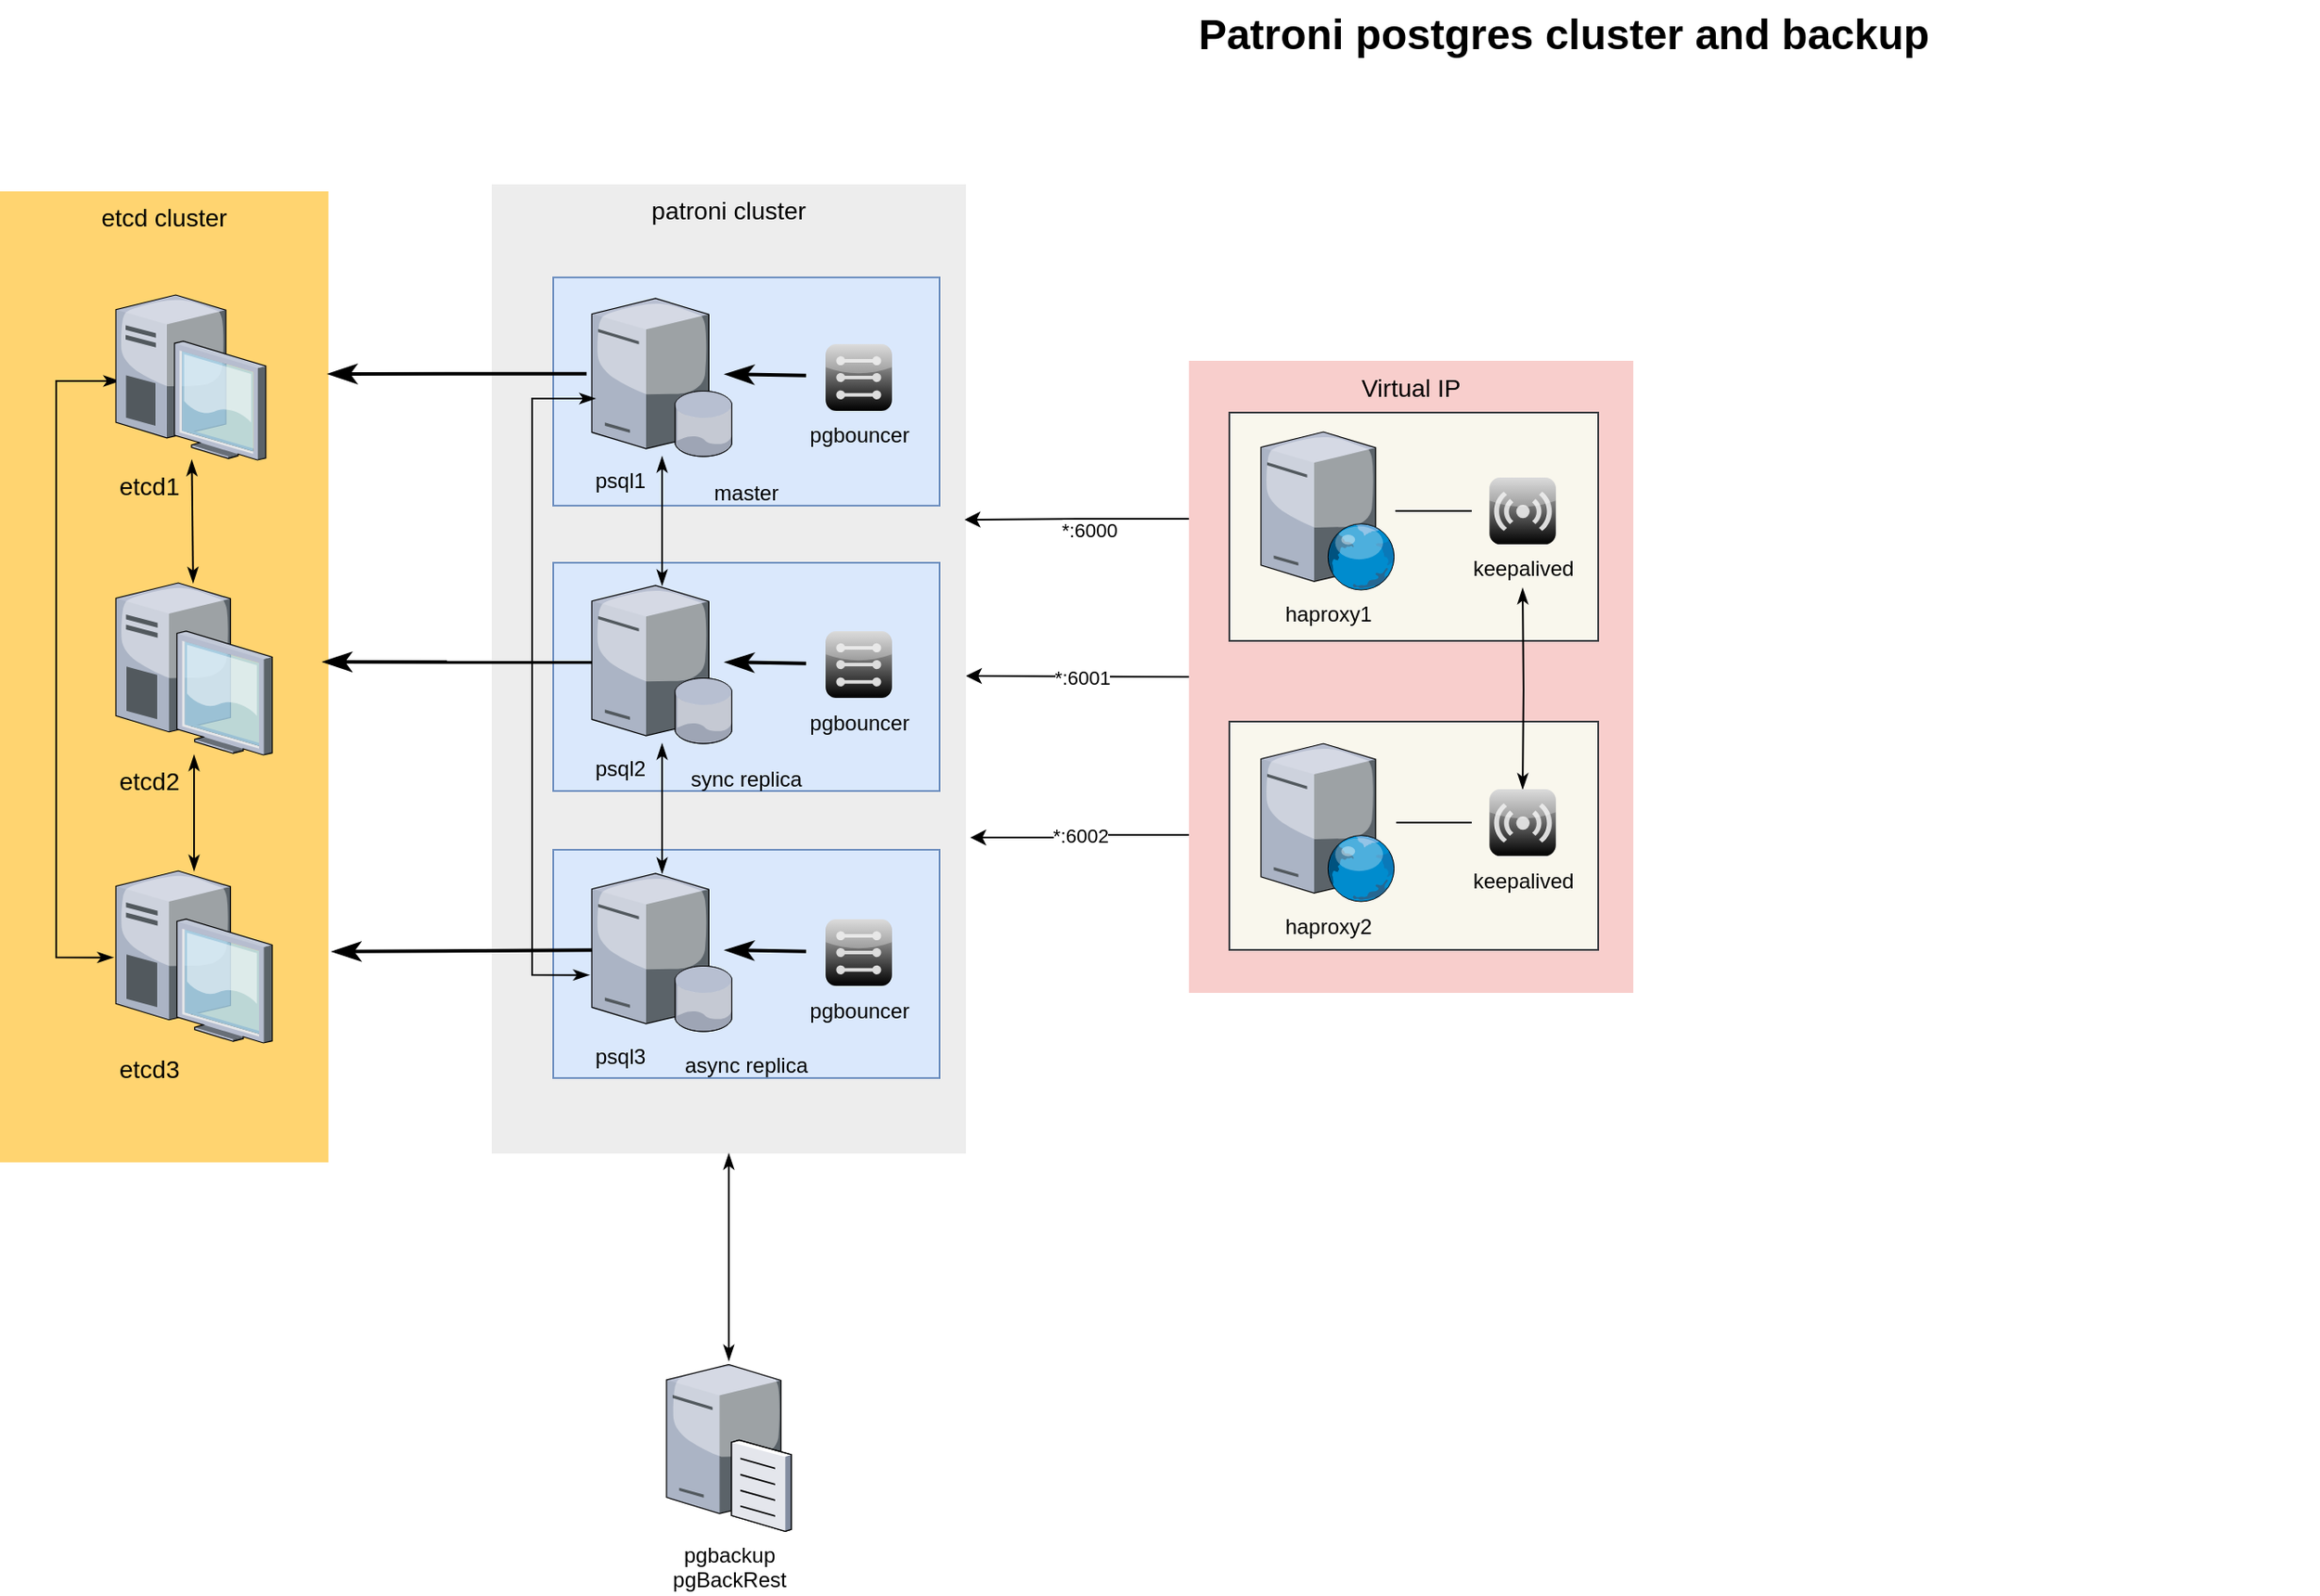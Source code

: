 <mxfile version="26.1.1">
  <diagram name="Page-1" id="e3a06f82-3646-2815-327d-82caf3d4e204">
    <mxGraphModel dx="1323" dy="700" grid="1" gridSize="10" guides="1" tooltips="1" connect="1" arrows="1" fold="1" page="1" pageScale="1.5" pageWidth="827" pageHeight="1169" background="none" math="0" shadow="0">
      <root>
        <mxCell id="0" style=";html=1;" />
        <mxCell id="1" style=";html=1;" parent="0" />
        <mxCell id="6a7d8f32e03d9370-61" value="Virtual IP" style="whiteSpace=wrap;html=1;fillColor=#f8cecc;fontSize=14;strokeColor=none;verticalAlign=top;" parent="1" vertex="1">
          <mxGeometry x="717" y="235.5" width="253" height="360" as="geometry" />
        </mxCell>
        <mxCell id="OnugJWIFJ-SHljwlnt-U-41" value="" style="rounded=0;whiteSpace=wrap;html=1;fillColor=#f9f7ed;strokeColor=#36393d;" vertex="1" parent="1">
          <mxGeometry x="740" y="441" width="210" height="130" as="geometry" />
        </mxCell>
        <mxCell id="OnugJWIFJ-SHljwlnt-U-40" value="" style="rounded=0;whiteSpace=wrap;html=1;fillColor=#f9f7ed;strokeColor=#36393d;" vertex="1" parent="1">
          <mxGeometry x="740" y="265" width="210" height="130" as="geometry" />
        </mxCell>
        <mxCell id="6a7d8f32e03d9370-59" value="patroni cluster" style="whiteSpace=wrap;html=1;fillColor=#EDEDED;fontSize=14;strokeColor=none;verticalAlign=top;" parent="1" vertex="1">
          <mxGeometry x="320" y="135" width="270" height="552" as="geometry" />
        </mxCell>
        <mxCell id="OnugJWIFJ-SHljwlnt-U-21" value="&lt;div&gt;&lt;br&gt;&lt;/div&gt;&lt;div&gt;&lt;br&gt;&lt;/div&gt;&lt;div&gt;&lt;br&gt;&lt;/div&gt;&lt;div&gt;&lt;br&gt;&lt;/div&gt;&lt;div&gt;&lt;br&gt;&lt;/div&gt;&lt;div&gt;&lt;br&gt;&lt;/div&gt;&lt;div&gt;&lt;br&gt;&lt;/div&gt;&lt;div&gt;&lt;br&gt;&lt;/div&gt;async replica" style="rounded=0;whiteSpace=wrap;html=1;fillColor=#dae8fc;strokeColor=#6c8ebf;" vertex="1" parent="1">
          <mxGeometry x="355" y="514" width="220" height="130" as="geometry" />
        </mxCell>
        <mxCell id="OnugJWIFJ-SHljwlnt-U-20" value="&lt;div&gt;&lt;br&gt;&lt;/div&gt;&lt;div&gt;&lt;br&gt;&lt;/div&gt;&lt;div&gt;&lt;br&gt;&lt;/div&gt;&lt;div&gt;&lt;br&gt;&lt;/div&gt;&lt;div&gt;&lt;br&gt;&lt;/div&gt;&lt;div&gt;&lt;br&gt;&lt;/div&gt;&lt;div&gt;&lt;br&gt;&lt;/div&gt;&lt;div&gt;&lt;br&gt;&lt;/div&gt;sync replica" style="rounded=0;whiteSpace=wrap;html=1;fillColor=#dae8fc;strokeColor=#6c8ebf;" vertex="1" parent="1">
          <mxGeometry x="355" y="350.5" width="220" height="130" as="geometry" />
        </mxCell>
        <mxCell id="OnugJWIFJ-SHljwlnt-U-24" style="edgeStyle=orthogonalEdgeStyle;rounded=0;orthogonalLoop=1;jettySize=auto;html=1;exitX=0;exitY=0.5;exitDx=0;exitDy=0;" edge="1" parent="1" source="6a7d8f32e03d9370-61">
          <mxGeometry relative="1" as="geometry">
            <mxPoint x="590" y="415" as="targetPoint" />
          </mxGeometry>
        </mxCell>
        <mxCell id="OnugJWIFJ-SHljwlnt-U-36" value="*:6001" style="edgeLabel;html=1;align=center;verticalAlign=middle;resizable=0;points=[];" vertex="1" connectable="0" parent="OnugJWIFJ-SHljwlnt-U-24">
          <mxGeometry x="-0.037" relative="1" as="geometry">
            <mxPoint as="offset" />
          </mxGeometry>
        </mxCell>
        <mxCell id="6a7d8f32e03d9370-57" value="etcd cluster" style="whiteSpace=wrap;html=1;fillColor=#FFD470;gradientColor=none;fontSize=14;strokeColor=none;verticalAlign=top;" parent="1" vertex="1">
          <mxGeometry x="40" y="139" width="187" height="553" as="geometry" />
        </mxCell>
        <mxCell id="6a7d8f32e03d9370-34" style="edgeStyle=none;rounded=0;html=1;startSize=10;endSize=10;jettySize=auto;orthogonalLoop=1;fontSize=14;endArrow=none;endFill=0;strokeWidth=2;exitX=1.012;exitY=0.783;exitDx=0;exitDy=0;exitPerimeter=0;startArrow=classicThin;startFill=1;" parent="1" source="6a7d8f32e03d9370-57" edge="1">
          <mxGeometry relative="1" as="geometry">
            <mxPoint x="230" y="571" as="sourcePoint" />
            <mxPoint x="377" y="571.147" as="targetPoint" />
          </mxGeometry>
        </mxCell>
        <mxCell id="OnugJWIFJ-SHljwlnt-U-6" value="" style="edgeStyle=none;rounded=0;orthogonalLoop=1;jettySize=auto;html=1;endArrow=classicThin;startFill=1;startArrow=classicThin;endFill=1;" edge="1" parent="1" source="6a7d8f32e03d9370-3" target="6a7d8f32e03d9370-4">
          <mxGeometry relative="1" as="geometry" />
        </mxCell>
        <mxCell id="6a7d8f32e03d9370-3" value="etcd3&lt;div&gt;&lt;br&gt;&lt;/div&gt;" style="verticalLabelPosition=bottom;aspect=fixed;html=1;verticalAlign=top;strokeColor=none;shape=mxgraph.citrix.desktop;fillColor=#66B2FF;gradientColor=#0066CC;fontSize=14;align=left;" parent="1" vertex="1">
          <mxGeometry x="106.0" y="526" width="89" height="98" as="geometry" />
        </mxCell>
        <mxCell id="6a7d8f32e03d9370-33" style="edgeStyle=none;rounded=0;html=1;startSize=10;endSize=10;jettySize=auto;orthogonalLoop=1;fontSize=14;endArrow=none;endFill=0;strokeWidth=2;startArrow=classicThin;startFill=1;" parent="1" edge="1">
          <mxGeometry relative="1" as="geometry">
            <mxPoint x="224" y="407" as="sourcePoint" />
            <mxPoint x="377" y="407.147" as="targetPoint" />
          </mxGeometry>
        </mxCell>
        <mxCell id="6a7d8f32e03d9370-4" value="etcd2" style="verticalLabelPosition=bottom;aspect=fixed;html=1;verticalAlign=top;strokeColor=none;shape=mxgraph.citrix.desktop;fillColor=#66B2FF;gradientColor=#0066CC;fontSize=14;align=left;" parent="1" vertex="1">
          <mxGeometry x="106.0" y="362.0" width="89" height="98" as="geometry" />
        </mxCell>
        <mxCell id="OnugJWIFJ-SHljwlnt-U-5" value="" style="edgeStyle=none;rounded=0;orthogonalLoop=1;jettySize=auto;html=1;endArrow=classicThin;startFill=1;startArrow=classicThin;endFill=1;" edge="1" parent="1" source="6a7d8f32e03d9370-5" target="6a7d8f32e03d9370-4">
          <mxGeometry relative="1" as="geometry" />
        </mxCell>
        <mxCell id="OnugJWIFJ-SHljwlnt-U-8" style="edgeStyle=orthogonalEdgeStyle;rounded=0;orthogonalLoop=1;jettySize=auto;html=1;endArrow=classicThin;startFill=1;startArrow=classicThin;endFill=1;" edge="1" parent="1">
          <mxGeometry relative="1" as="geometry">
            <mxPoint x="104.556" y="575.333" as="targetPoint" />
            <mxPoint x="108" y="247" as="sourcePoint" />
            <Array as="points">
              <mxPoint x="72" y="247" />
              <mxPoint x="72" y="575" />
            </Array>
          </mxGeometry>
        </mxCell>
        <mxCell id="6a7d8f32e03d9370-41" style="edgeStyle=none;rounded=0;html=1;startSize=10;endSize=10;jettySize=auto;orthogonalLoop=1;fontSize=14;endArrow=none;endFill=0;strokeWidth=2;startArrow=classicThin;startFill=1;" parent="1" edge="1">
          <mxGeometry relative="1" as="geometry">
            <mxPoint x="453" y="571.126" as="sourcePoint" />
            <mxPoint x="499" y="571.883" as="targetPoint" />
          </mxGeometry>
        </mxCell>
        <mxCell id="6a7d8f32e03d9370-5" value="etcd1" style="verticalLabelPosition=bottom;aspect=fixed;html=1;verticalAlign=top;strokeColor=none;shape=mxgraph.citrix.desktop;fillColor=#66B2FF;gradientColor=#0066CC;fontSize=14;direction=east;align=left;" parent="1" vertex="1">
          <mxGeometry x="106" y="198" width="85.37" height="94" as="geometry" />
        </mxCell>
        <mxCell id="6a7d8f32e03d9370-42" style="edgeStyle=none;rounded=0;html=1;startSize=10;endSize=10;jettySize=auto;orthogonalLoop=1;fontSize=14;endArrow=none;endFill=0;strokeWidth=2;startArrow=classicThin;startFill=1;" parent="1" edge="1">
          <mxGeometry relative="1" as="geometry">
            <mxPoint x="453" y="407.126" as="sourcePoint" />
            <mxPoint x="499" y="407.883" as="targetPoint" />
          </mxGeometry>
        </mxCell>
        <mxCell id="6a7d8f32e03d9370-53" style="edgeStyle=none;rounded=0;html=1;startSize=10;endSize=10;jettySize=auto;orthogonalLoop=1;fontSize=14;endArrow=none;endFill=0;strokeWidth=2;" parent="1" source="6a7d8f32e03d9370-26" edge="1">
          <mxGeometry relative="1" as="geometry">
            <mxPoint x="1234.498" y="409" as="targetPoint" />
          </mxGeometry>
        </mxCell>
        <mxCell id="6a7d8f32e03d9370-54" style="edgeStyle=none;rounded=0;html=1;startSize=10;endSize=10;jettySize=auto;orthogonalLoop=1;fontSize=14;endArrow=none;endFill=0;strokeWidth=2;" parent="1" target="6a7d8f32e03d9370-28" edge="1">
          <mxGeometry relative="1" as="geometry">
            <mxPoint x="1251.19" y="508" as="sourcePoint" />
          </mxGeometry>
        </mxCell>
        <mxCell id="6a7d8f32e03d9370-55" style="edgeStyle=none;rounded=0;html=1;startSize=10;endSize=10;jettySize=auto;orthogonalLoop=1;fontSize=14;endArrow=none;endFill=0;strokeWidth=2;" parent="1" target="6a7d8f32e03d9370-27" edge="1">
          <mxGeometry relative="1" as="geometry">
            <mxPoint x="1267" y="529.619" as="sourcePoint" />
          </mxGeometry>
        </mxCell>
        <mxCell id="6a7d8f32e03d9370-62" value="Patroni postgres cluster and backup" style="text;strokeColor=none;fillColor=none;html=1;fontSize=24;fontStyle=1;verticalAlign=middle;align=center;" parent="1" vertex="1">
          <mxGeometry x="499" y="30" width="861" height="40" as="geometry" />
        </mxCell>
        <mxCell id="OnugJWIFJ-SHljwlnt-U-4" style="edgeStyle=orthogonalEdgeStyle;rounded=0;orthogonalLoop=1;jettySize=auto;html=1;exitX=0.5;exitY=1;exitDx=0;exitDy=0;" edge="1" parent="1" source="6a7d8f32e03d9370-57" target="6a7d8f32e03d9370-57">
          <mxGeometry relative="1" as="geometry" />
        </mxCell>
        <mxCell id="OnugJWIFJ-SHljwlnt-U-14" value="" style="edgeStyle=orthogonalEdgeStyle;rounded=0;orthogonalLoop=1;jettySize=auto;html=1;endArrow=classicThin;startFill=1;startArrow=classicThin;endFill=1;" edge="1" parent="1" source="OnugJWIFJ-SHljwlnt-U-10" target="OnugJWIFJ-SHljwlnt-U-11">
          <mxGeometry relative="1" as="geometry" />
        </mxCell>
        <mxCell id="OnugJWIFJ-SHljwlnt-U-10" value="psql2" style="verticalLabelPosition=bottom;sketch=0;aspect=fixed;html=1;verticalAlign=top;strokeColor=none;align=left;outlineConnect=0;shape=mxgraph.citrix.database_server;" vertex="1" parent="1">
          <mxGeometry x="377" y="363.5" width="80" height="90" as="geometry" />
        </mxCell>
        <mxCell id="OnugJWIFJ-SHljwlnt-U-11" value="psql3" style="verticalLabelPosition=bottom;sketch=0;aspect=fixed;html=1;verticalAlign=top;strokeColor=none;align=left;outlineConnect=0;shape=mxgraph.citrix.database_server;" vertex="1" parent="1">
          <mxGeometry x="377" y="527.5" width="80" height="90" as="geometry" />
        </mxCell>
        <mxCell id="OnugJWIFJ-SHljwlnt-U-15" value="pgbouncer" style="verticalLabelPosition=bottom;sketch=0;aspect=fixed;html=1;verticalAlign=top;strokeColor=none;align=center;outlineConnect=0;shape=mxgraph.citrix.role_cloudbridge;fillColor=#CCCCCC;gradientColor=#000000;gradientDirection=south;" vertex="1" parent="1">
          <mxGeometry x="510" y="389.5" width="38" height="38" as="geometry" />
        </mxCell>
        <mxCell id="OnugJWIFJ-SHljwlnt-U-16" value="pgbouncer" style="verticalLabelPosition=bottom;sketch=0;aspect=fixed;html=1;verticalAlign=top;strokeColor=none;align=center;outlineConnect=0;shape=mxgraph.citrix.role_cloudbridge;fillColor=#CCCCCC;gradientColor=#000000;gradientDirection=south;" vertex="1" parent="1">
          <mxGeometry x="510" y="553.5" width="38" height="38" as="geometry" />
        </mxCell>
        <mxCell id="OnugJWIFJ-SHljwlnt-U-19" value="&lt;div&gt;&lt;br&gt;&lt;/div&gt;&lt;div&gt;&lt;br&gt;&lt;/div&gt;&lt;div&gt;&lt;br&gt;&lt;/div&gt;&lt;div&gt;&lt;br&gt;&lt;/div&gt;&lt;div&gt;&lt;br&gt;&lt;/div&gt;&lt;div&gt;&lt;br&gt;&lt;/div&gt;&lt;div&gt;&lt;br&gt;&lt;/div&gt;&lt;div&gt;&lt;br&gt;&lt;/div&gt;master" style="rounded=0;whiteSpace=wrap;html=1;fillColor=#dae8fc;strokeColor=#6c8ebf;" vertex="1" parent="1">
          <mxGeometry x="355" y="188" width="220" height="130" as="geometry" />
        </mxCell>
        <mxCell id="OnugJWIFJ-SHljwlnt-U-12" value="pgbouncer" style="verticalLabelPosition=bottom;sketch=0;aspect=fixed;html=1;verticalAlign=top;strokeColor=none;align=center;outlineConnect=0;shape=mxgraph.citrix.role_cloudbridge;fillColor=#CCCCCC;gradientColor=#000000;gradientDirection=south;" vertex="1" parent="1">
          <mxGeometry x="510" y="226" width="38" height="38" as="geometry" />
        </mxCell>
        <mxCell id="OnugJWIFJ-SHljwlnt-U-9" value="psql1" style="verticalLabelPosition=bottom;sketch=0;aspect=fixed;html=1;verticalAlign=top;strokeColor=none;align=left;outlineConnect=0;shape=mxgraph.citrix.database_server;" vertex="1" parent="1">
          <mxGeometry x="377" y="200" width="80" height="90" as="geometry" />
        </mxCell>
        <mxCell id="6a7d8f32e03d9370-43" style="edgeStyle=none;rounded=0;html=1;startSize=10;endSize=10;jettySize=auto;orthogonalLoop=1;fontSize=14;endArrow=none;endFill=0;strokeWidth=2;startArrow=classicThin;startFill=1;" parent="1" edge="1">
          <mxGeometry relative="1" as="geometry">
            <mxPoint x="453" y="243.126" as="sourcePoint" />
            <mxPoint x="499" y="243.883" as="targetPoint" />
          </mxGeometry>
        </mxCell>
        <mxCell id="6a7d8f32e03d9370-32" style="edgeStyle=none;rounded=0;html=1;startSize=10;endSize=10;jettySize=auto;orthogonalLoop=1;fontSize=14;endArrow=none;endFill=0;strokeWidth=2;startArrow=classicThin;startFill=1;" parent="1" edge="1">
          <mxGeometry relative="1" as="geometry">
            <mxPoint x="227" y="243" as="sourcePoint" />
            <mxPoint x="374" y="242.857" as="targetPoint" />
          </mxGeometry>
        </mxCell>
        <mxCell id="OnugJWIFJ-SHljwlnt-U-17" style="edgeStyle=orthogonalEdgeStyle;rounded=0;orthogonalLoop=1;jettySize=auto;html=1;endArrow=classicThin;startFill=1;endFill=1;startArrow=classicThin;" edge="1" parent="1">
          <mxGeometry relative="1" as="geometry">
            <mxPoint x="375.556" y="585.333" as="targetPoint" />
            <mxPoint x="379" y="257" as="sourcePoint" />
            <Array as="points">
              <mxPoint x="343" y="257" />
              <mxPoint x="343" y="585" />
            </Array>
          </mxGeometry>
        </mxCell>
        <mxCell id="OnugJWIFJ-SHljwlnt-U-13" value="" style="edgeStyle=orthogonalEdgeStyle;rounded=0;orthogonalLoop=1;jettySize=auto;html=1;endArrow=classicThin;startFill=1;startArrow=classicThin;endFill=1;" edge="1" parent="1" source="OnugJWIFJ-SHljwlnt-U-9" target="OnugJWIFJ-SHljwlnt-U-10">
          <mxGeometry relative="1" as="geometry" />
        </mxCell>
        <mxCell id="OnugJWIFJ-SHljwlnt-U-23" style="edgeStyle=orthogonalEdgeStyle;rounded=0;orthogonalLoop=1;jettySize=auto;html=1;exitX=0;exitY=0.25;exitDx=0;exitDy=0;entryX=0.997;entryY=0.346;entryDx=0;entryDy=0;entryPerimeter=0;" edge="1" parent="1" source="6a7d8f32e03d9370-61" target="6a7d8f32e03d9370-59">
          <mxGeometry relative="1" as="geometry" />
        </mxCell>
        <mxCell id="OnugJWIFJ-SHljwlnt-U-35" value="*:6000" style="edgeLabel;html=1;align=center;verticalAlign=middle;resizable=0;points=[];" vertex="1" connectable="0" parent="OnugJWIFJ-SHljwlnt-U-23">
          <mxGeometry x="-0.102" y="6" relative="1" as="geometry">
            <mxPoint as="offset" />
          </mxGeometry>
        </mxCell>
        <mxCell id="OnugJWIFJ-SHljwlnt-U-25" style="edgeStyle=orthogonalEdgeStyle;rounded=0;orthogonalLoop=1;jettySize=auto;html=1;exitX=0;exitY=0.75;exitDx=0;exitDy=0;entryX=1.009;entryY=0.674;entryDx=0;entryDy=0;entryPerimeter=0;" edge="1" parent="1" source="6a7d8f32e03d9370-61" target="6a7d8f32e03d9370-59">
          <mxGeometry relative="1" as="geometry" />
        </mxCell>
        <mxCell id="OnugJWIFJ-SHljwlnt-U-37" value="*:6002" style="edgeLabel;html=1;align=center;verticalAlign=middle;resizable=0;points=[];" vertex="1" connectable="0" parent="OnugJWIFJ-SHljwlnt-U-25">
          <mxGeometry x="-0.012" relative="1" as="geometry">
            <mxPoint as="offset" />
          </mxGeometry>
        </mxCell>
        <mxCell id="OnugJWIFJ-SHljwlnt-U-32" value="" style="edgeStyle=orthogonalEdgeStyle;rounded=0;orthogonalLoop=1;jettySize=auto;html=1;endArrow=none;startFill=0;" edge="1" parent="1" source="OnugJWIFJ-SHljwlnt-U-29">
          <mxGeometry relative="1" as="geometry">
            <mxPoint x="878" y="321" as="targetPoint" />
          </mxGeometry>
        </mxCell>
        <mxCell id="OnugJWIFJ-SHljwlnt-U-29" value="haproxy1" style="verticalLabelPosition=bottom;sketch=0;aspect=fixed;html=1;verticalAlign=top;strokeColor=none;align=center;outlineConnect=0;shape=mxgraph.citrix.web_server;" vertex="1" parent="1">
          <mxGeometry x="758" y="276" width="76.5" height="90" as="geometry" />
        </mxCell>
        <mxCell id="OnugJWIFJ-SHljwlnt-U-30" value="haproxy2" style="verticalLabelPosition=bottom;sketch=0;aspect=fixed;html=1;verticalAlign=top;strokeColor=none;align=center;outlineConnect=0;shape=mxgraph.citrix.web_server;" vertex="1" parent="1">
          <mxGeometry x="758" y="453.5" width="76.5" height="90" as="geometry" />
        </mxCell>
        <mxCell id="OnugJWIFJ-SHljwlnt-U-39" value="" style="edgeStyle=orthogonalEdgeStyle;rounded=0;orthogonalLoop=1;jettySize=auto;html=1;startArrow=classicThin;startFill=1;endArrow=classicThin;endFill=1;" edge="1" parent="1" target="OnugJWIFJ-SHljwlnt-U-34">
          <mxGeometry relative="1" as="geometry">
            <mxPoint x="907" y="365" as="sourcePoint" />
            <mxPoint x="907" y="420" as="targetPoint" />
          </mxGeometry>
        </mxCell>
        <mxCell id="OnugJWIFJ-SHljwlnt-U-31" value="keepalived" style="verticalLabelPosition=bottom;sketch=0;aspect=fixed;html=1;verticalAlign=top;strokeColor=none;align=center;outlineConnect=0;shape=mxgraph.citrix.role_repeater;fillColor=#CCCCCC;gradientColor=#000000;gradientDirection=south;" vertex="1" parent="1">
          <mxGeometry x="888" y="302" width="38" height="38" as="geometry" />
        </mxCell>
        <mxCell id="OnugJWIFJ-SHljwlnt-U-33" value="" style="edgeStyle=orthogonalEdgeStyle;rounded=0;orthogonalLoop=1;jettySize=auto;html=1;endArrow=none;startFill=0;" edge="1" parent="1">
          <mxGeometry relative="1" as="geometry">
            <mxPoint x="835" y="498.5" as="sourcePoint" />
            <mxPoint x="878" y="498.5" as="targetPoint" />
          </mxGeometry>
        </mxCell>
        <mxCell id="OnugJWIFJ-SHljwlnt-U-34" value="keepalived" style="verticalLabelPosition=bottom;sketch=0;aspect=fixed;html=1;verticalAlign=top;strokeColor=none;align=center;outlineConnect=0;shape=mxgraph.citrix.role_repeater;fillColor=#CCCCCC;gradientColor=#000000;gradientDirection=south;" vertex="1" parent="1">
          <mxGeometry x="888" y="479.5" width="38" height="38" as="geometry" />
        </mxCell>
        <mxCell id="OnugJWIFJ-SHljwlnt-U-43" value="" style="edgeStyle=orthogonalEdgeStyle;rounded=0;orthogonalLoop=1;jettySize=auto;html=1;endArrow=classicThin;endFill=1;startArrow=classicThin;startFill=1;" edge="1" parent="1" source="OnugJWIFJ-SHljwlnt-U-42" target="6a7d8f32e03d9370-59">
          <mxGeometry relative="1" as="geometry" />
        </mxCell>
        <mxCell id="OnugJWIFJ-SHljwlnt-U-42" value="pgbackup&lt;br&gt;pgBackRest" style="verticalLabelPosition=bottom;sketch=0;aspect=fixed;html=1;verticalAlign=top;strokeColor=none;align=center;outlineConnect=0;shape=mxgraph.citrix.file_server;" vertex="1" parent="1">
          <mxGeometry x="419.5" y="805" width="71" height="97" as="geometry" />
        </mxCell>
      </root>
    </mxGraphModel>
  </diagram>
</mxfile>
